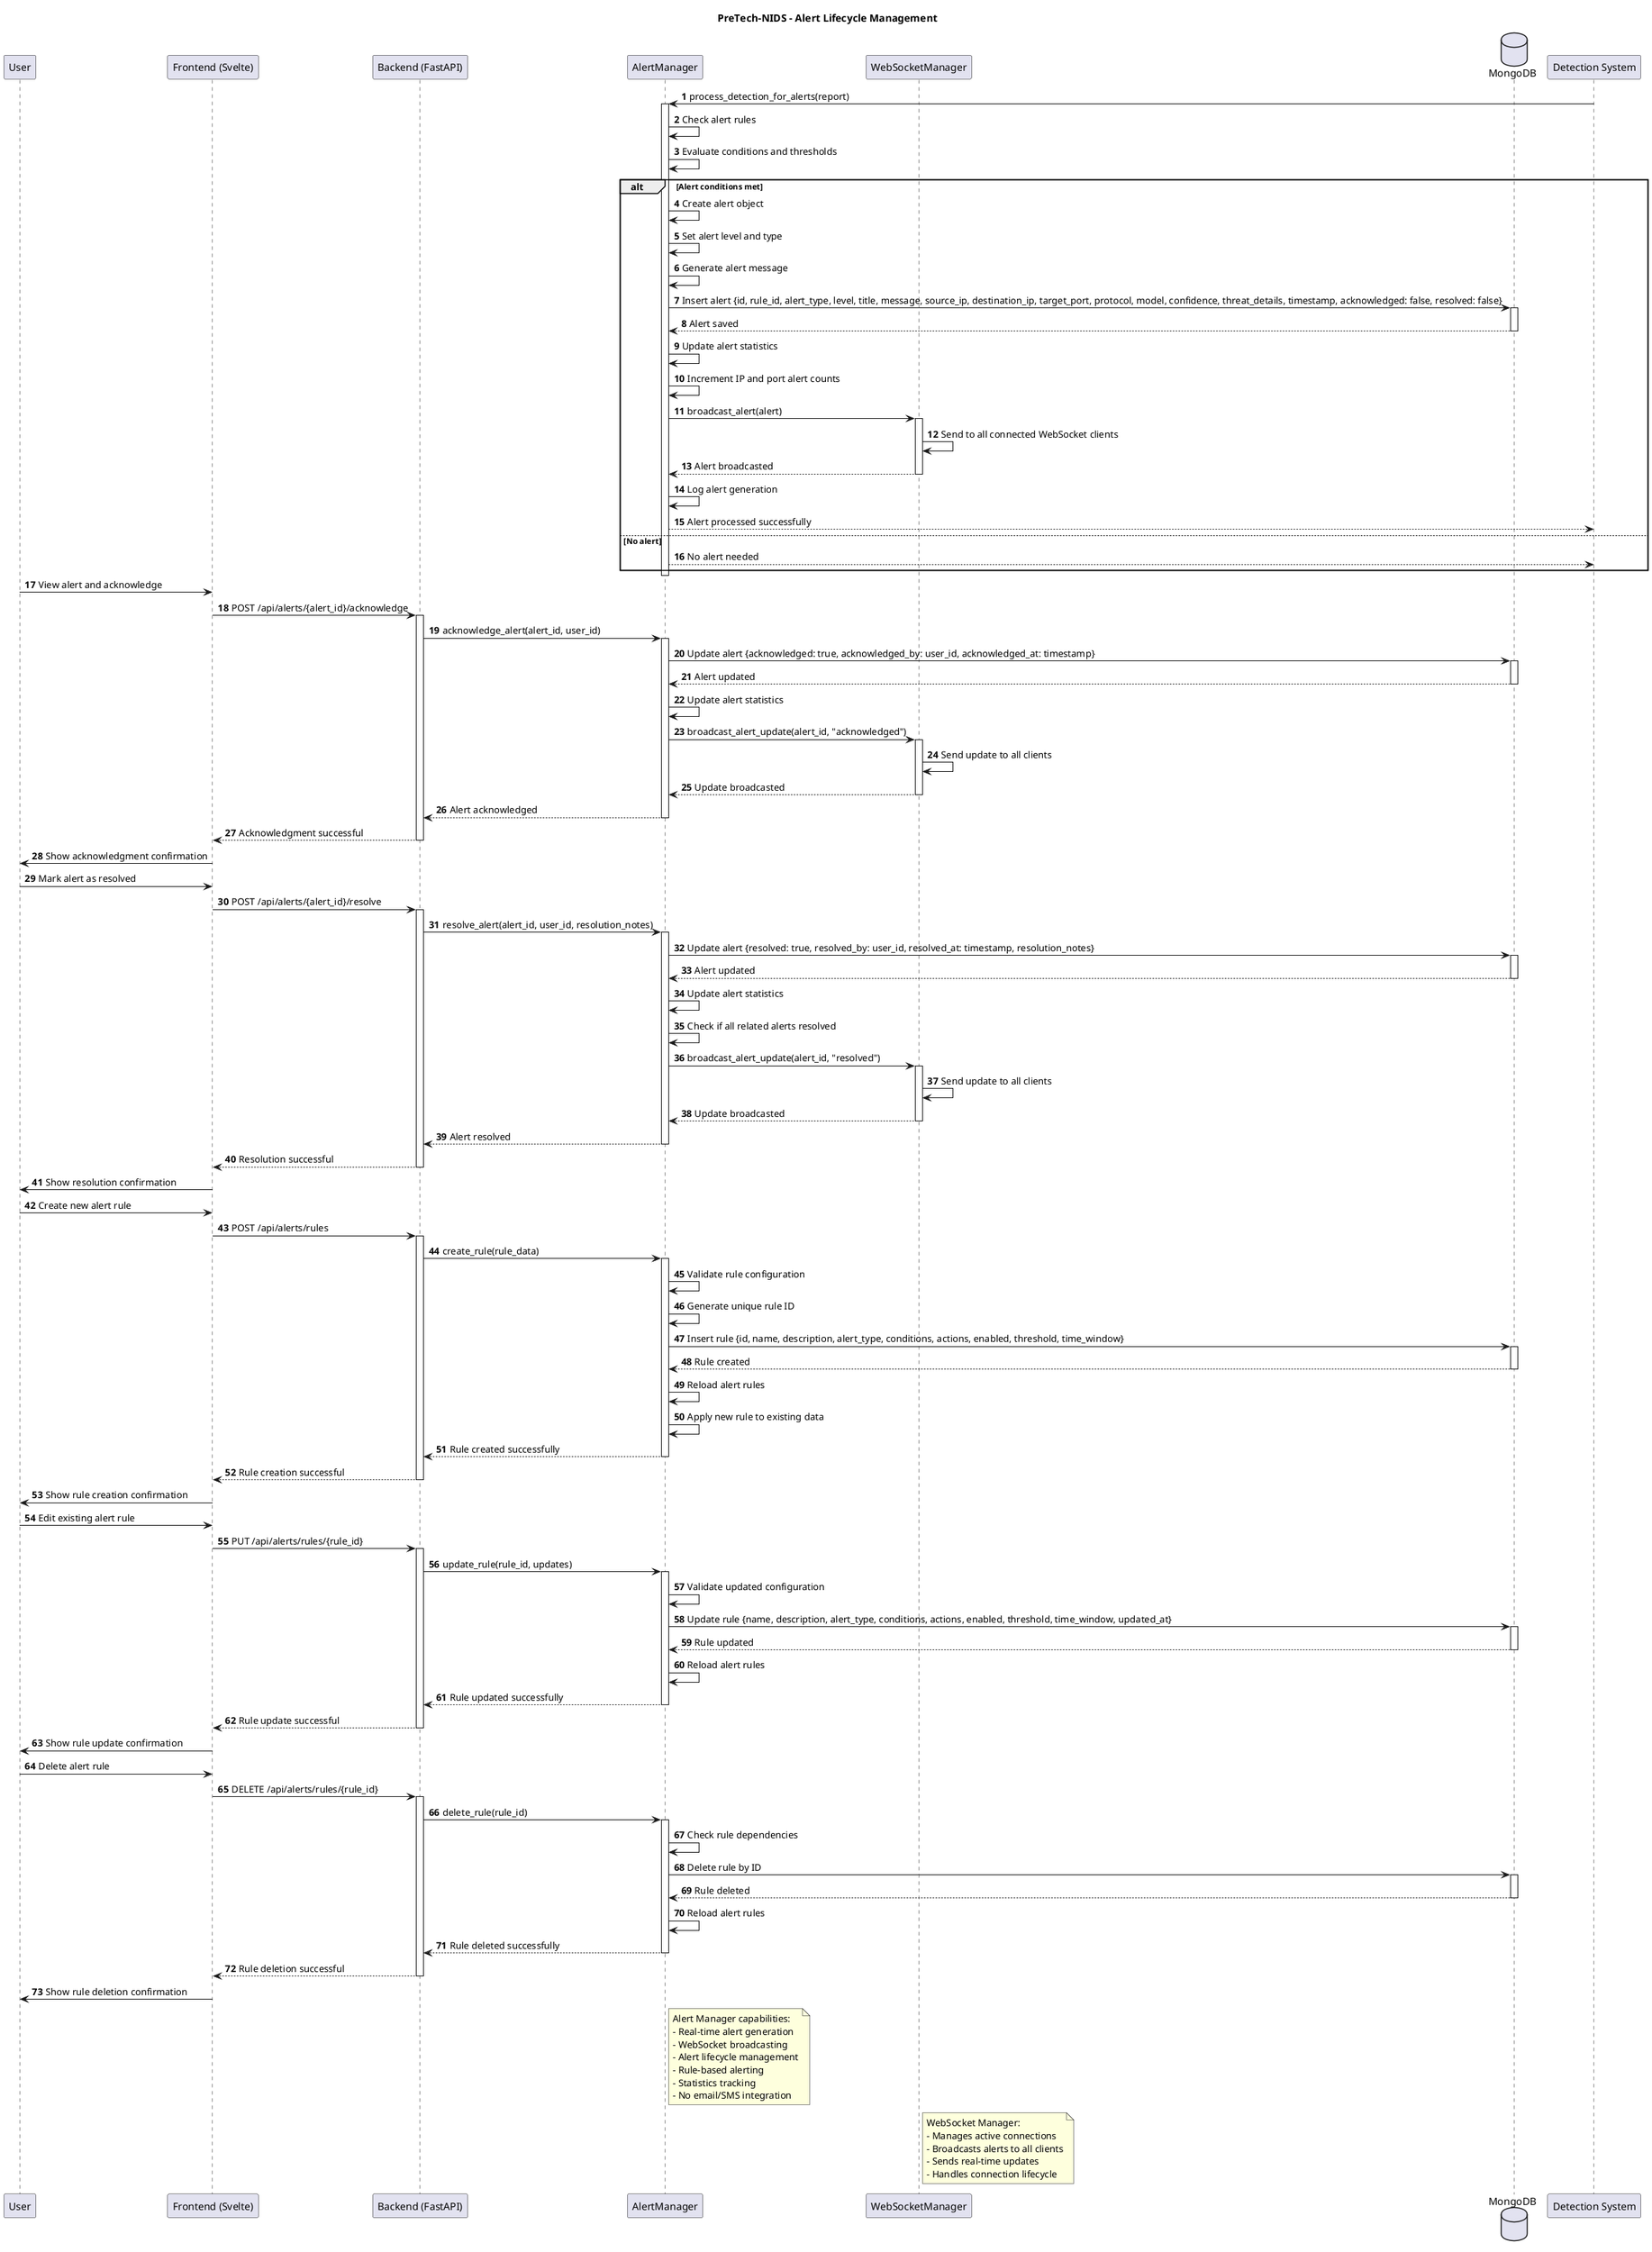 @startuml
title PreTech-NIDS - Alert Lifecycle Management
hide circle
autonumber

participant U as "User"
participant FE as "Frontend (Svelte)"
participant BE as "Backend (FastAPI)"
participant AM as "AlertManager"
participant WSM as "WebSocketManager"
database DB as "MongoDB"
participant DS as "Detection System"

' Alert Generation
DS -> AM : process_detection_for_alerts(report)
activate AM

AM -> AM : Check alert rules
AM -> AM : Evaluate conditions and thresholds

alt Alert conditions met
  AM -> AM : Create alert object
  AM -> AM : Set alert level and type
  AM -> AM : Generate alert message
  
  AM -> DB : Insert alert {id, rule_id, alert_type, level, title, message, source_ip, destination_ip, target_port, protocol, model, confidence, threat_details, timestamp, acknowledged: false, resolved: false}
  activate DB
  DB --> AM : Alert saved
  deactivate DB
  
  AM -> AM : Update alert statistics
  AM -> AM : Increment IP and port alert counts
  
  AM -> WSM : broadcast_alert(alert)
  activate WSM
  WSM -> WSM : Send to all connected WebSocket clients
  WSM --> AM : Alert broadcasted
  deactivate WSM
  
  AM -> AM : Log alert generation
  AM --> DS : Alert processed successfully
else No alert
  AM --> DS : No alert needed
end

deactivate AM

' Alert Acknowledgment
U -> FE : View alert and acknowledge
FE -> BE : POST /api/alerts/{alert_id}/acknowledge
activate BE

BE -> AM : acknowledge_alert(alert_id, user_id)
activate AM

AM -> DB : Update alert {acknowledged: true, acknowledged_by: user_id, acknowledged_at: timestamp}
activate DB
DB --> AM : Alert updated
deactivate DB

AM -> AM : Update alert statistics
AM -> WSM : broadcast_alert_update(alert_id, "acknowledged")
activate WSM
WSM -> WSM : Send update to all clients
WSM --> AM : Update broadcasted
deactivate WSM

AM --> BE : Alert acknowledged
deactivate AM

BE --> FE : Acknowledgment successful
deactivate BE

FE -> U : Show acknowledgment confirmation

' Alert Resolution
U -> FE : Mark alert as resolved
FE -> BE : POST /api/alerts/{alert_id}/resolve
activate BE

BE -> AM : resolve_alert(alert_id, user_id, resolution_notes)
activate AM

AM -> DB : Update alert {resolved: true, resolved_by: user_id, resolved_at: timestamp, resolution_notes}
activate DB
DB --> AM : Alert updated
deactivate DB

AM -> AM : Update alert statistics
AM -> AM : Check if all related alerts resolved
AM -> WSM : broadcast_alert_update(alert_id, "resolved")
activate WSM
WSM -> WSM : Send update to all clients
WSM --> AM : Update broadcasted
deactivate WSM

AM --> BE : Alert resolved
deactivate AM

BE --> FE : Resolution successful
deactivate BE

FE -> U : Show resolution confirmation

' Alert Rule Management
U -> FE : Create new alert rule
FE -> BE : POST /api/alerts/rules
activate BE

BE -> AM : create_rule(rule_data)
activate AM

AM -> AM : Validate rule configuration
AM -> AM : Generate unique rule ID

AM -> DB : Insert rule {id, name, description, alert_type, conditions, actions, enabled, threshold, time_window}
activate DB
DB --> AM : Rule created
deactivate DB

AM -> AM : Reload alert rules
AM -> AM : Apply new rule to existing data

AM --> BE : Rule created successfully
deactivate AM

BE --> FE : Rule creation successful
deactivate BE

FE -> U : Show rule creation confirmation

' Alert Rule Update
U -> FE : Edit existing alert rule
FE -> BE : PUT /api/alerts/rules/{rule_id}
activate BE

BE -> AM : update_rule(rule_id, updates)
activate AM

AM -> AM : Validate updated configuration
AM -> DB : Update rule {name, description, alert_type, conditions, actions, enabled, threshold, time_window, updated_at}
activate DB
DB --> AM : Rule updated
deactivate DB

AM -> AM : Reload alert rules
AM --> BE : Rule updated successfully
deactivate AM

BE --> FE : Rule update successful
deactivate BE

FE -> U : Show rule update confirmation

' Alert Rule Deletion
U -> FE : Delete alert rule
FE -> BE : DELETE /api/alerts/rules/{rule_id}
activate BE

BE -> AM : delete_rule(rule_id)
activate AM

AM -> AM : Check rule dependencies
AM -> DB : Delete rule by ID
activate DB
DB --> AM : Rule deleted
deactivate DB

AM -> AM : Reload alert rules
AM --> BE : Rule deleted successfully
deactivate AM

BE --> FE : Rule deletion successful
deactivate BE

FE -> U : Show rule deletion confirmation

note right of AM
  Alert Manager capabilities:
  - Real-time alert generation
  - WebSocket broadcasting
  - Alert lifecycle management
  - Rule-based alerting
  - Statistics tracking
  - No email/SMS integration
end note

note right of WSM
  WebSocket Manager:
  - Manages active connections
  - Broadcasts alerts to all clients
  - Sends real-time updates
  - Handles connection lifecycle
end note

@enduml


